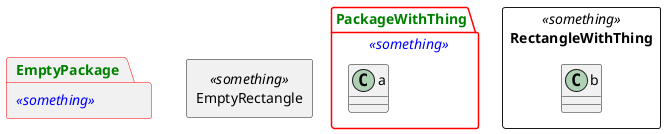 {
  "sha1": "oducneb3sgspkaxqis82v9yqukzpfez",
  "insertion": {
    "when": "2024-06-04T17:28:39.742Z",
    "url": "https://github.com/plantuml/plantuml/issues/1464#issuecomment-1596916553",
    "user": "plantuml@gmail.com"
  }
}
@startuml

allowmixing

<style>
package {
  FontColor green
  LineColor red
  Title {
    FontColor green
  }
  stereotype {
    FontColor blue
  }
}
</style>

package EmptyPackage <<something>>

package PackageWithThing <<something>> {
    class a
}

rectangle EmptyRectangle <<something>>

rectangle RectangleWithThing <<something>> {
    class b
}
@enduml
